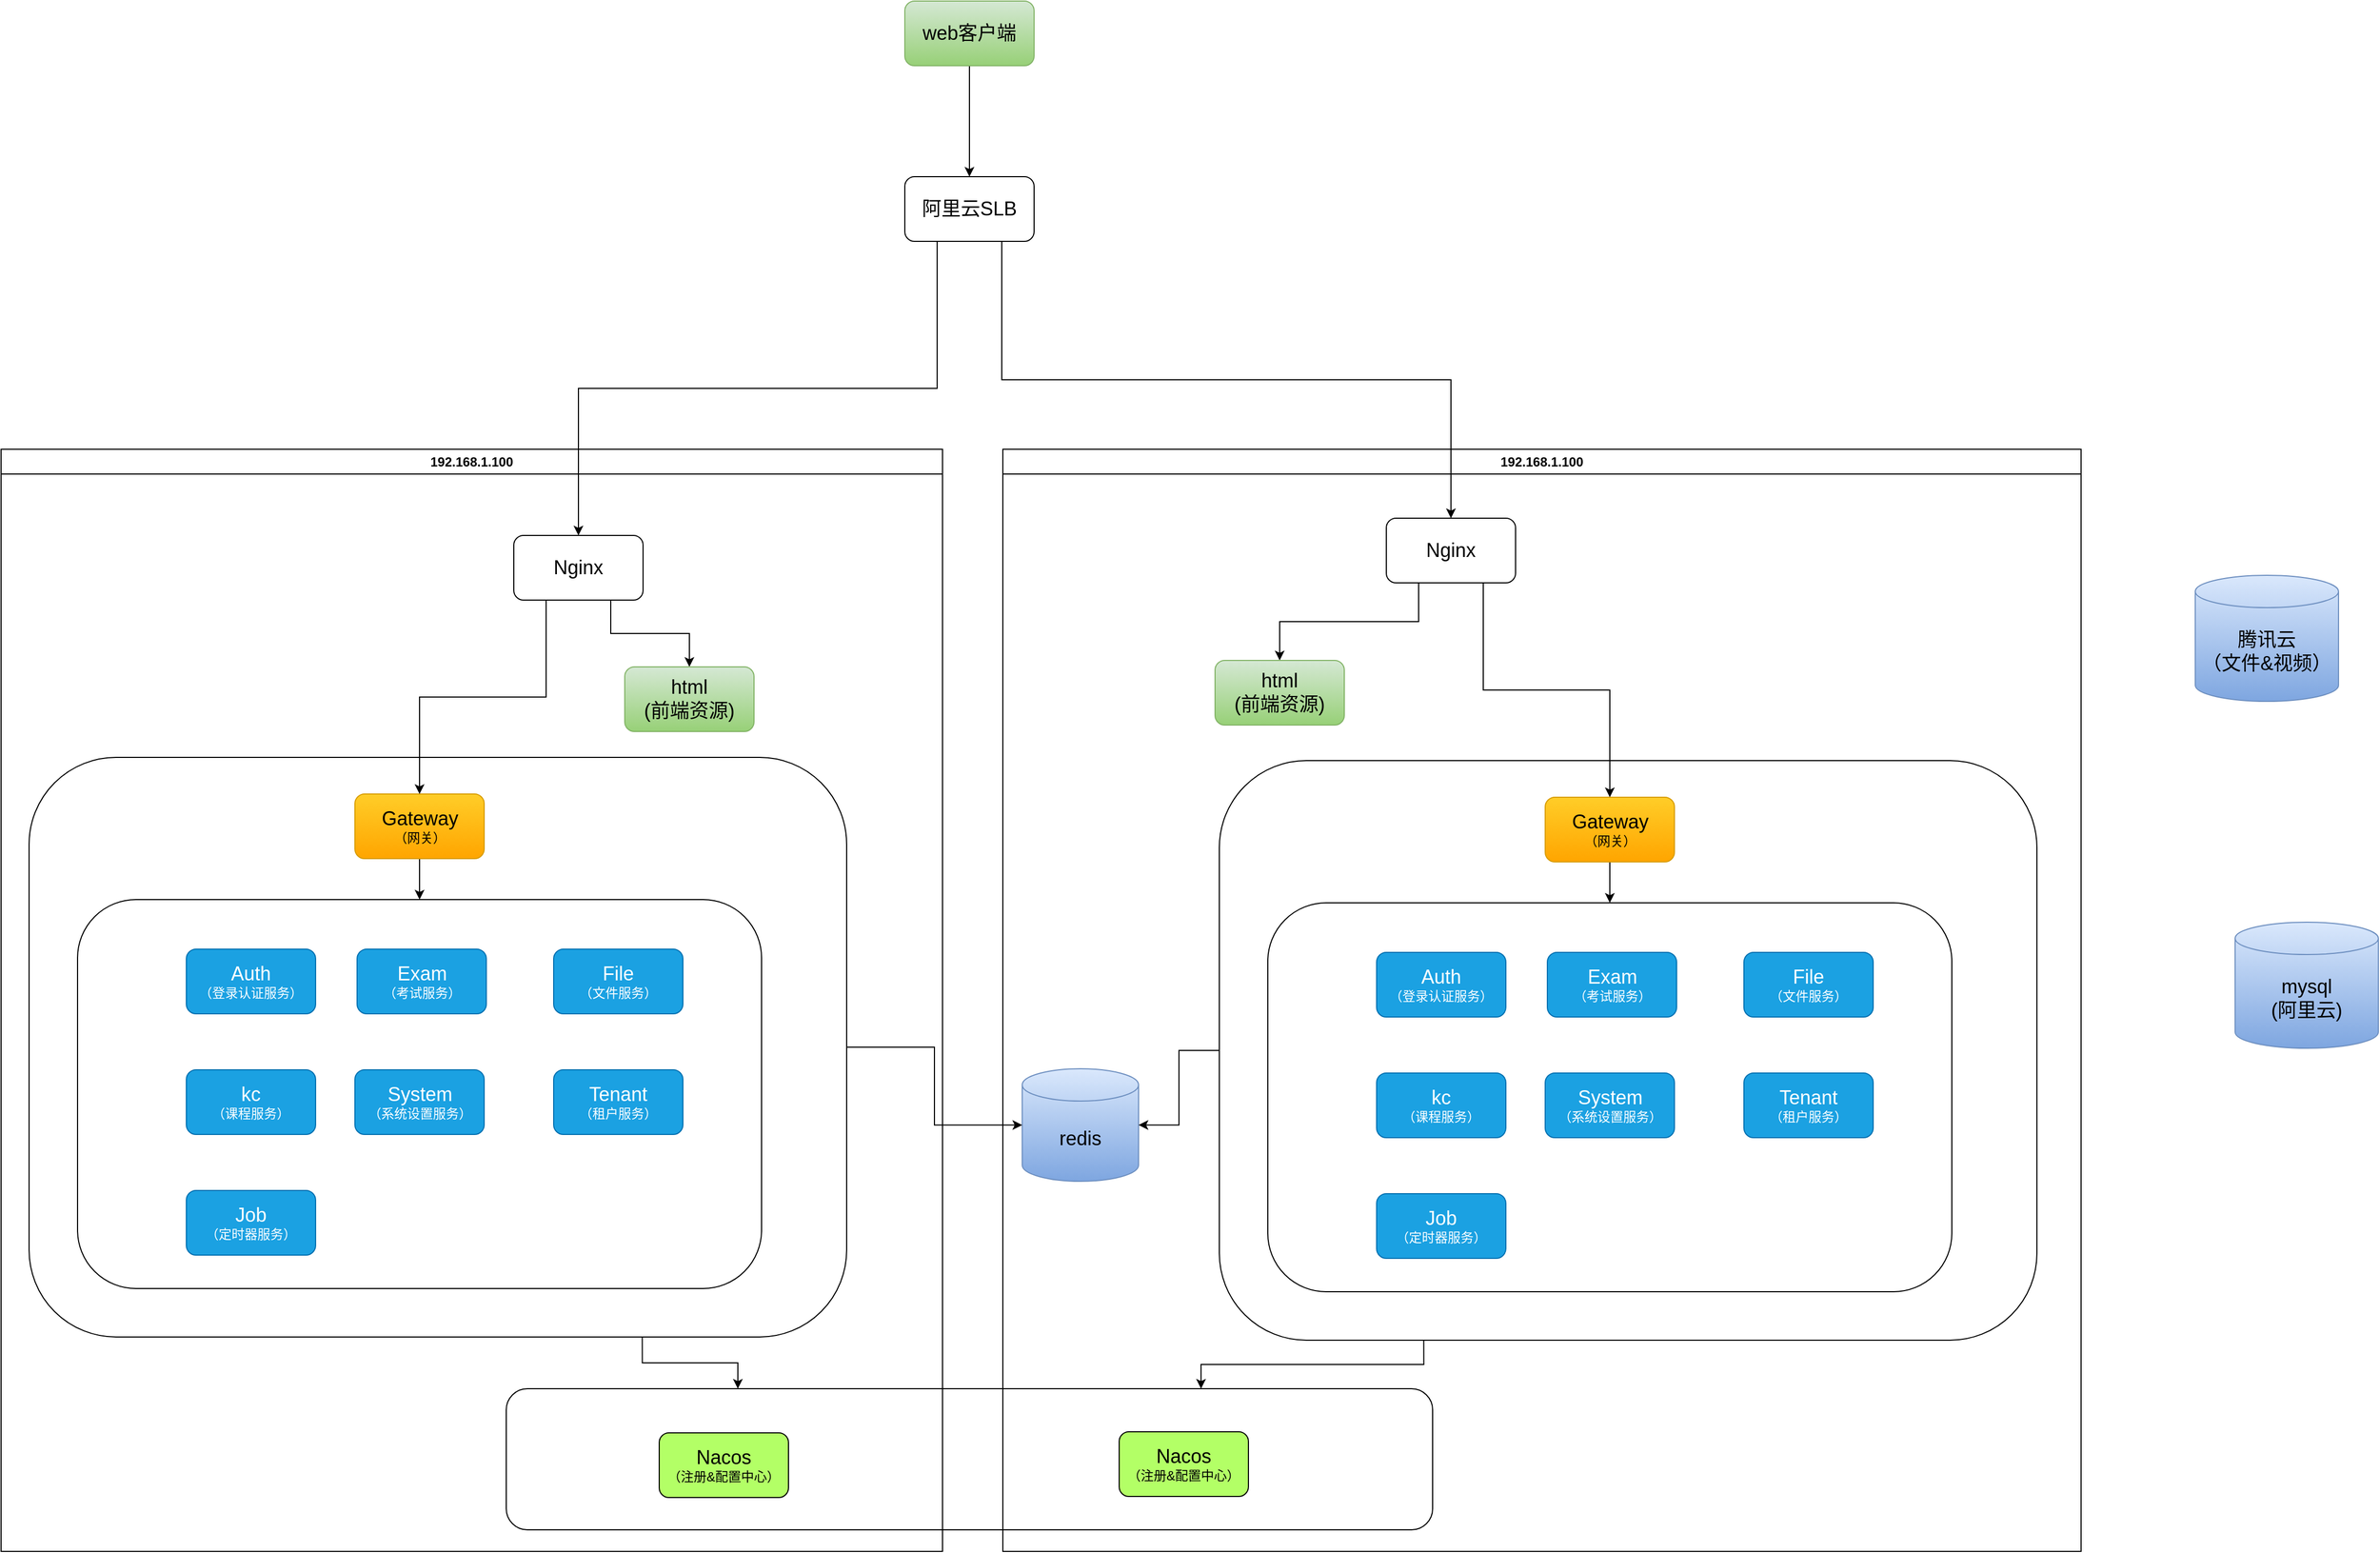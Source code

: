 <mxfile version="24.7.12">
  <diagram id="aS9pjdUC0Do7hMSleVWt" name="第 1 页">
    <mxGraphModel dx="4287" dy="2269" grid="0" gridSize="10" guides="1" tooltips="1" connect="1" arrows="1" fold="1" page="1" pageScale="1" pageWidth="3300" pageHeight="2339" background="none" math="0" shadow="0">
      <root>
        <mxCell id="0" />
        <mxCell id="1" parent="0" />
        <mxCell id="PUpS1tQJ0lUEvFyYIJLh-29" value="" style="rounded=1;whiteSpace=wrap;html=1;" vertex="1" parent="1">
          <mxGeometry x="685" y="1362" width="860" height="131" as="geometry" />
        </mxCell>
        <mxCell id="RPVrYkw0YZt2wrHHsJ2X-13" value="192.168.1.100" style="swimlane;whiteSpace=wrap;html=1;" parent="1" vertex="1">
          <mxGeometry x="216" y="490" width="874" height="1023" as="geometry" />
        </mxCell>
        <mxCell id="650IIXOIDKGoNLVYWwJo-11" value="" style="rounded=1;whiteSpace=wrap;html=1;" parent="RPVrYkw0YZt2wrHHsJ2X-13" vertex="1">
          <mxGeometry x="26" y="286" width="759" height="538" as="geometry" />
        </mxCell>
        <mxCell id="650IIXOIDKGoNLVYWwJo-13" style="edgeStyle=orthogonalEdgeStyle;rounded=0;orthogonalLoop=1;jettySize=auto;html=1;exitX=0.5;exitY=1;exitDx=0;exitDy=0;" parent="RPVrYkw0YZt2wrHHsJ2X-13" source="RPVrYkw0YZt2wrHHsJ2X-15" target="650IIXOIDKGoNLVYWwJo-10" edge="1">
          <mxGeometry relative="1" as="geometry" />
        </mxCell>
        <mxCell id="RPVrYkw0YZt2wrHHsJ2X-15" value="&lt;font style=&quot;font-size: 18px;&quot;&gt;Gateway&lt;/font&gt;&lt;br&gt;（网关）" style="rounded=1;whiteSpace=wrap;html=1;fillColor=#ffcd28;strokeColor=#d79b00;gradientColor=#ffa500;" parent="RPVrYkw0YZt2wrHHsJ2X-13" vertex="1">
          <mxGeometry x="328.5" y="320" width="120" height="60" as="geometry" />
        </mxCell>
        <mxCell id="650IIXOIDKGoNLVYWwJo-5" style="edgeStyle=orthogonalEdgeStyle;rounded=0;orthogonalLoop=1;jettySize=auto;html=1;exitX=0.25;exitY=1;exitDx=0;exitDy=0;entryX=0.5;entryY=0;entryDx=0;entryDy=0;" parent="RPVrYkw0YZt2wrHHsJ2X-13" source="RPVrYkw0YZt2wrHHsJ2X-46" target="RPVrYkw0YZt2wrHHsJ2X-15" edge="1">
          <mxGeometry relative="1" as="geometry" />
        </mxCell>
        <mxCell id="650IIXOIDKGoNLVYWwJo-15" style="edgeStyle=orthogonalEdgeStyle;rounded=0;orthogonalLoop=1;jettySize=auto;html=1;exitX=0.75;exitY=1;exitDx=0;exitDy=0;entryX=0.5;entryY=0;entryDx=0;entryDy=0;" parent="RPVrYkw0YZt2wrHHsJ2X-13" source="RPVrYkw0YZt2wrHHsJ2X-46" target="650IIXOIDKGoNLVYWwJo-14" edge="1">
          <mxGeometry relative="1" as="geometry" />
        </mxCell>
        <mxCell id="RPVrYkw0YZt2wrHHsJ2X-46" value="&lt;font style=&quot;font-size: 18px;&quot;&gt;Nginx&lt;/font&gt;" style="rounded=1;whiteSpace=wrap;html=1;fillColor=#FFFFFF;" parent="RPVrYkw0YZt2wrHHsJ2X-13" vertex="1">
          <mxGeometry x="476" y="80" width="120" height="60" as="geometry" />
        </mxCell>
        <mxCell id="650IIXOIDKGoNLVYWwJo-10" value="" style="rounded=1;whiteSpace=wrap;html=1;" parent="RPVrYkw0YZt2wrHHsJ2X-13" vertex="1">
          <mxGeometry x="71" y="418" width="635" height="361" as="geometry" />
        </mxCell>
        <mxCell id="RPVrYkw0YZt2wrHHsJ2X-16" value="&lt;font style=&quot;font-size: 18px;&quot;&gt;Auth&lt;/font&gt;&lt;br&gt;（登录认证服务）" style="rounded=1;whiteSpace=wrap;html=1;fillColor=#1ba1e2;strokeColor=#006EAF;fontColor=#ffffff;" parent="RPVrYkw0YZt2wrHHsJ2X-13" vertex="1">
          <mxGeometry x="172" y="464" width="120" height="60" as="geometry" />
        </mxCell>
        <mxCell id="RPVrYkw0YZt2wrHHsJ2X-17" value="&lt;span style=&quot;font-size: 18px;&quot;&gt;Exam&lt;/span&gt;&lt;br&gt;（考试服务）" style="rounded=1;whiteSpace=wrap;html=1;fillColor=#1ba1e2;strokeColor=#006EAF;fontColor=#ffffff;" parent="RPVrYkw0YZt2wrHHsJ2X-13" vertex="1">
          <mxGeometry x="330.5" y="464" width="120" height="60" as="geometry" />
        </mxCell>
        <mxCell id="RPVrYkw0YZt2wrHHsJ2X-18" value="&lt;span style=&quot;font-size: 18px;&quot;&gt;Tenant&lt;/span&gt;&lt;br&gt;（租户服务）" style="rounded=1;whiteSpace=wrap;html=1;fillColor=#1ba1e2;strokeColor=#006EAF;fontColor=#ffffff;" parent="RPVrYkw0YZt2wrHHsJ2X-13" vertex="1">
          <mxGeometry x="513" y="576" width="120" height="60" as="geometry" />
        </mxCell>
        <mxCell id="650IIXOIDKGoNLVYWwJo-6" value="&lt;span style=&quot;font-size: 18px;&quot;&gt;kc&lt;/span&gt;&lt;br&gt;（课程服务）" style="rounded=1;whiteSpace=wrap;html=1;fillColor=#1ba1e2;strokeColor=#006EAF;fontColor=#ffffff;" parent="RPVrYkw0YZt2wrHHsJ2X-13" vertex="1">
          <mxGeometry x="172" y="576" width="120" height="60" as="geometry" />
        </mxCell>
        <mxCell id="650IIXOIDKGoNLVYWwJo-7" value="&lt;span style=&quot;font-size: 18px;&quot;&gt;System&lt;/span&gt;&lt;div&gt;（系统设置服务）&lt;/div&gt;" style="rounded=1;whiteSpace=wrap;html=1;fillColor=#1ba1e2;strokeColor=#006EAF;fontColor=#ffffff;" parent="RPVrYkw0YZt2wrHHsJ2X-13" vertex="1">
          <mxGeometry x="328.5" y="576" width="120" height="60" as="geometry" />
        </mxCell>
        <mxCell id="650IIXOIDKGoNLVYWwJo-8" value="&lt;span style=&quot;font-size: 18px;&quot;&gt;File&lt;/span&gt;&lt;br&gt;&lt;div&gt;（文件服务）&lt;/div&gt;" style="rounded=1;whiteSpace=wrap;html=1;fillColor=#1ba1e2;strokeColor=#006EAF;fontColor=#ffffff;" parent="RPVrYkw0YZt2wrHHsJ2X-13" vertex="1">
          <mxGeometry x="513" y="464" width="120" height="60" as="geometry" />
        </mxCell>
        <mxCell id="650IIXOIDKGoNLVYWwJo-9" value="&lt;span style=&quot;font-size: 18px;&quot;&gt;Job&lt;/span&gt;&lt;br&gt;&lt;div&gt;（定时器&lt;span style=&quot;background-color: initial;&quot;&gt;服务）&lt;/span&gt;&lt;/div&gt;" style="rounded=1;whiteSpace=wrap;html=1;fillColor=#1ba1e2;strokeColor=#006EAF;fontColor=#ffffff;" parent="RPVrYkw0YZt2wrHHsJ2X-13" vertex="1">
          <mxGeometry x="172" y="688" width="120" height="60" as="geometry" />
        </mxCell>
        <mxCell id="650IIXOIDKGoNLVYWwJo-14" value="&lt;span style=&quot;font-size: 18px;&quot;&gt;html&lt;br&gt;(&lt;/span&gt;&lt;span style=&quot;font-size: 18px;&quot;&gt;前端资源&lt;/span&gt;&lt;span style=&quot;font-size: 18px;&quot;&gt;)&lt;/span&gt;" style="rounded=1;whiteSpace=wrap;html=1;fillColor=#d5e8d4;strokeColor=#82b366;gradientColor=#97d077;" parent="RPVrYkw0YZt2wrHHsJ2X-13" vertex="1">
          <mxGeometry x="579" y="202" width="120" height="60" as="geometry" />
        </mxCell>
        <mxCell id="RPVrYkw0YZt2wrHHsJ2X-14" value="&lt;font style=&quot;font-size: 18px;&quot;&gt;Nacos&lt;/font&gt;&lt;br&gt;（注册&amp;amp;配置中心）" style="rounded=1;whiteSpace=wrap;html=1;fillColor=#B3FF66;" parent="RPVrYkw0YZt2wrHHsJ2X-13" vertex="1">
          <mxGeometry x="611" y="913" width="120" height="60" as="geometry" />
        </mxCell>
        <mxCell id="PUpS1tQJ0lUEvFyYIJLh-37" style="edgeStyle=orthogonalEdgeStyle;rounded=0;orthogonalLoop=1;jettySize=auto;html=1;exitX=0.5;exitY=1;exitDx=0;exitDy=0;" edge="1" parent="1" source="RPVrYkw0YZt2wrHHsJ2X-51" target="PUpS1tQJ0lUEvFyYIJLh-36">
          <mxGeometry relative="1" as="geometry" />
        </mxCell>
        <mxCell id="RPVrYkw0YZt2wrHHsJ2X-51" value="&lt;span style=&quot;font-size: 18px;&quot;&gt;web客户端&lt;/span&gt;" style="rounded=1;whiteSpace=wrap;html=1;fillColor=#d5e8d4;gradientColor=#97d077;strokeColor=#82b366;" parent="1" vertex="1">
          <mxGeometry x="1055" y="74" width="120" height="60" as="geometry" />
        </mxCell>
        <mxCell id="PUpS1tQJ0lUEvFyYIJLh-1" value="192.168.1.100" style="swimlane;whiteSpace=wrap;html=1;" vertex="1" parent="1">
          <mxGeometry x="1146" y="490" width="1001" height="1023" as="geometry" />
        </mxCell>
        <mxCell id="PUpS1tQJ0lUEvFyYIJLh-3" value="" style="rounded=1;whiteSpace=wrap;html=1;" vertex="1" parent="PUpS1tQJ0lUEvFyYIJLh-1">
          <mxGeometry x="201" y="289" width="759" height="538" as="geometry" />
        </mxCell>
        <mxCell id="PUpS1tQJ0lUEvFyYIJLh-4" style="edgeStyle=orthogonalEdgeStyle;rounded=0;orthogonalLoop=1;jettySize=auto;html=1;exitX=0.5;exitY=1;exitDx=0;exitDy=0;" edge="1" parent="PUpS1tQJ0lUEvFyYIJLh-1" source="PUpS1tQJ0lUEvFyYIJLh-5" target="PUpS1tQJ0lUEvFyYIJLh-9">
          <mxGeometry relative="1" as="geometry" />
        </mxCell>
        <mxCell id="PUpS1tQJ0lUEvFyYIJLh-5" value="&lt;font style=&quot;font-size: 18px;&quot;&gt;Gateway&lt;/font&gt;&lt;br&gt;（网关）" style="rounded=1;whiteSpace=wrap;html=1;fillColor=#ffcd28;strokeColor=#d79b00;gradientColor=#ffa500;" vertex="1" parent="PUpS1tQJ0lUEvFyYIJLh-1">
          <mxGeometry x="503.5" y="323" width="120" height="60" as="geometry" />
        </mxCell>
        <mxCell id="PUpS1tQJ0lUEvFyYIJLh-6" style="edgeStyle=orthogonalEdgeStyle;rounded=0;orthogonalLoop=1;jettySize=auto;html=1;entryX=0.5;entryY=0;entryDx=0;entryDy=0;exitX=0.75;exitY=1;exitDx=0;exitDy=0;" edge="1" parent="PUpS1tQJ0lUEvFyYIJLh-1" source="PUpS1tQJ0lUEvFyYIJLh-8" target="PUpS1tQJ0lUEvFyYIJLh-5">
          <mxGeometry relative="1" as="geometry">
            <mxPoint x="627" y="179" as="sourcePoint" />
          </mxGeometry>
        </mxCell>
        <mxCell id="PUpS1tQJ0lUEvFyYIJLh-7" style="edgeStyle=orthogonalEdgeStyle;rounded=0;orthogonalLoop=1;jettySize=auto;html=1;exitX=0.25;exitY=1;exitDx=0;exitDy=0;entryX=0.5;entryY=0;entryDx=0;entryDy=0;" edge="1" parent="PUpS1tQJ0lUEvFyYIJLh-1" source="PUpS1tQJ0lUEvFyYIJLh-8" target="PUpS1tQJ0lUEvFyYIJLh-17">
          <mxGeometry relative="1" as="geometry" />
        </mxCell>
        <mxCell id="PUpS1tQJ0lUEvFyYIJLh-8" value="&lt;font style=&quot;font-size: 18px;&quot;&gt;Nginx&lt;/font&gt;" style="rounded=1;whiteSpace=wrap;html=1;fillColor=#FFFFFF;" vertex="1" parent="PUpS1tQJ0lUEvFyYIJLh-1">
          <mxGeometry x="356" y="64" width="120" height="60" as="geometry" />
        </mxCell>
        <mxCell id="PUpS1tQJ0lUEvFyYIJLh-9" value="" style="rounded=1;whiteSpace=wrap;html=1;" vertex="1" parent="PUpS1tQJ0lUEvFyYIJLh-1">
          <mxGeometry x="246" y="421" width="635" height="361" as="geometry" />
        </mxCell>
        <mxCell id="PUpS1tQJ0lUEvFyYIJLh-10" value="&lt;font style=&quot;font-size: 18px;&quot;&gt;Auth&lt;/font&gt;&lt;br&gt;（登录认证服务）" style="rounded=1;whiteSpace=wrap;html=1;fillColor=#1ba1e2;strokeColor=#006EAF;fontColor=#ffffff;" vertex="1" parent="PUpS1tQJ0lUEvFyYIJLh-1">
          <mxGeometry x="347" y="467" width="120" height="60" as="geometry" />
        </mxCell>
        <mxCell id="PUpS1tQJ0lUEvFyYIJLh-11" value="&lt;span style=&quot;font-size: 18px;&quot;&gt;Exam&lt;/span&gt;&lt;br&gt;（考试服务）" style="rounded=1;whiteSpace=wrap;html=1;fillColor=#1ba1e2;strokeColor=#006EAF;fontColor=#ffffff;" vertex="1" parent="PUpS1tQJ0lUEvFyYIJLh-1">
          <mxGeometry x="505.5" y="467" width="120" height="60" as="geometry" />
        </mxCell>
        <mxCell id="PUpS1tQJ0lUEvFyYIJLh-12" value="&lt;span style=&quot;font-size: 18px;&quot;&gt;Tenant&lt;/span&gt;&lt;br&gt;（租户服务）" style="rounded=1;whiteSpace=wrap;html=1;fillColor=#1ba1e2;strokeColor=#006EAF;fontColor=#ffffff;" vertex="1" parent="PUpS1tQJ0lUEvFyYIJLh-1">
          <mxGeometry x="688" y="579" width="120" height="60" as="geometry" />
        </mxCell>
        <mxCell id="PUpS1tQJ0lUEvFyYIJLh-13" value="&lt;span style=&quot;font-size: 18px;&quot;&gt;kc&lt;/span&gt;&lt;br&gt;（课程服务）" style="rounded=1;whiteSpace=wrap;html=1;fillColor=#1ba1e2;strokeColor=#006EAF;fontColor=#ffffff;" vertex="1" parent="PUpS1tQJ0lUEvFyYIJLh-1">
          <mxGeometry x="347" y="579" width="120" height="60" as="geometry" />
        </mxCell>
        <mxCell id="PUpS1tQJ0lUEvFyYIJLh-14" value="&lt;span style=&quot;font-size: 18px;&quot;&gt;System&lt;/span&gt;&lt;div&gt;（系统设置服务）&lt;/div&gt;" style="rounded=1;whiteSpace=wrap;html=1;fillColor=#1ba1e2;strokeColor=#006EAF;fontColor=#ffffff;" vertex="1" parent="PUpS1tQJ0lUEvFyYIJLh-1">
          <mxGeometry x="503.5" y="579" width="120" height="60" as="geometry" />
        </mxCell>
        <mxCell id="PUpS1tQJ0lUEvFyYIJLh-15" value="&lt;span style=&quot;font-size: 18px;&quot;&gt;File&lt;/span&gt;&lt;br&gt;&lt;div&gt;（文件服务）&lt;/div&gt;" style="rounded=1;whiteSpace=wrap;html=1;fillColor=#1ba1e2;strokeColor=#006EAF;fontColor=#ffffff;" vertex="1" parent="PUpS1tQJ0lUEvFyYIJLh-1">
          <mxGeometry x="688" y="467" width="120" height="60" as="geometry" />
        </mxCell>
        <mxCell id="PUpS1tQJ0lUEvFyYIJLh-16" value="&lt;span style=&quot;font-size: 18px;&quot;&gt;Job&lt;/span&gt;&lt;br&gt;&lt;div&gt;（定时器&lt;span style=&quot;background-color: initial;&quot;&gt;服务）&lt;/span&gt;&lt;/div&gt;" style="rounded=1;whiteSpace=wrap;html=1;fillColor=#1ba1e2;strokeColor=#006EAF;fontColor=#ffffff;" vertex="1" parent="PUpS1tQJ0lUEvFyYIJLh-1">
          <mxGeometry x="347" y="691" width="120" height="60" as="geometry" />
        </mxCell>
        <mxCell id="PUpS1tQJ0lUEvFyYIJLh-17" value="&lt;span style=&quot;font-size: 18px;&quot;&gt;html&lt;br&gt;(&lt;/span&gt;&lt;span style=&quot;font-size: 18px;&quot;&gt;前端资源&lt;/span&gt;&lt;span style=&quot;font-size: 18px;&quot;&gt;)&lt;/span&gt;" style="rounded=1;whiteSpace=wrap;html=1;fillColor=#d5e8d4;strokeColor=#82b366;gradientColor=#97d077;" vertex="1" parent="PUpS1tQJ0lUEvFyYIJLh-1">
          <mxGeometry x="197" y="196" width="120" height="60" as="geometry" />
        </mxCell>
        <mxCell id="PUpS1tQJ0lUEvFyYIJLh-18" value="&lt;font style=&quot;font-size: 18px;&quot;&gt;Nacos&lt;/font&gt;&lt;br&gt;（注册&amp;amp;配置中心）" style="rounded=1;whiteSpace=wrap;html=1;fillColor=#B3FF66;" vertex="1" parent="PUpS1tQJ0lUEvFyYIJLh-1">
          <mxGeometry x="108" y="912" width="120" height="60" as="geometry" />
        </mxCell>
        <mxCell id="PUpS1tQJ0lUEvFyYIJLh-19" value="&lt;font style=&quot;font-size: 18px;&quot;&gt;redis&lt;/font&gt;" style="shape=cylinder3;whiteSpace=wrap;html=1;boundedLbl=1;backgroundOutline=1;size=15;fillColor=#dae8fc;gradientColor=#7ea6e0;strokeColor=#6c8ebf;" vertex="1" parent="PUpS1tQJ0lUEvFyYIJLh-1">
          <mxGeometry x="18" y="575" width="108" height="104.5" as="geometry" />
        </mxCell>
        <mxCell id="PUpS1tQJ0lUEvFyYIJLh-34" style="edgeStyle=orthogonalEdgeStyle;rounded=0;orthogonalLoop=1;jettySize=auto;html=1;exitX=0;exitY=0.5;exitDx=0;exitDy=0;entryX=1;entryY=0.5;entryDx=0;entryDy=0;entryPerimeter=0;" edge="1" parent="PUpS1tQJ0lUEvFyYIJLh-1" source="PUpS1tQJ0lUEvFyYIJLh-3" target="PUpS1tQJ0lUEvFyYIJLh-19">
          <mxGeometry relative="1" as="geometry" />
        </mxCell>
        <mxCell id="PUpS1tQJ0lUEvFyYIJLh-24" value="&lt;font style=&quot;font-size: 18px;&quot;&gt;mysql&lt;br&gt;(阿里云)&lt;/font&gt;" style="shape=cylinder3;whiteSpace=wrap;html=1;boundedLbl=1;backgroundOutline=1;size=15;fillColor=#dae8fc;gradientColor=#7ea6e0;strokeColor=#6c8ebf;" vertex="1" parent="1">
          <mxGeometry x="2290" y="929" width="133" height="117" as="geometry" />
        </mxCell>
        <mxCell id="PUpS1tQJ0lUEvFyYIJLh-26" value="&lt;span style=&quot;font-size: 18px;&quot;&gt;腾讯云&lt;br&gt;（文件&amp;amp;视频&lt;/span&gt;&lt;span style=&quot;font-size: 18px; background-color: initial;&quot;&gt;）&lt;/span&gt;" style="shape=cylinder3;whiteSpace=wrap;html=1;boundedLbl=1;backgroundOutline=1;size=15;fillColor=#dae8fc;gradientColor=#7ea6e0;strokeColor=#6c8ebf;" vertex="1" parent="1">
          <mxGeometry x="2253" y="607" width="133" height="117" as="geometry" />
        </mxCell>
        <mxCell id="PUpS1tQJ0lUEvFyYIJLh-32" style="edgeStyle=orthogonalEdgeStyle;rounded=0;orthogonalLoop=1;jettySize=auto;html=1;exitX=0.75;exitY=1;exitDx=0;exitDy=0;entryX=0.25;entryY=0;entryDx=0;entryDy=0;" edge="1" parent="1" source="650IIXOIDKGoNLVYWwJo-11" target="PUpS1tQJ0lUEvFyYIJLh-29">
          <mxGeometry relative="1" as="geometry" />
        </mxCell>
        <mxCell id="PUpS1tQJ0lUEvFyYIJLh-33" style="edgeStyle=orthogonalEdgeStyle;rounded=0;orthogonalLoop=1;jettySize=auto;html=1;exitX=0.25;exitY=1;exitDx=0;exitDy=0;entryX=0.75;entryY=0;entryDx=0;entryDy=0;" edge="1" parent="1" source="PUpS1tQJ0lUEvFyYIJLh-3" target="PUpS1tQJ0lUEvFyYIJLh-29">
          <mxGeometry relative="1" as="geometry" />
        </mxCell>
        <mxCell id="PUpS1tQJ0lUEvFyYIJLh-35" style="edgeStyle=orthogonalEdgeStyle;rounded=0;orthogonalLoop=1;jettySize=auto;html=1;exitX=1;exitY=0.5;exitDx=0;exitDy=0;entryX=0;entryY=0.5;entryDx=0;entryDy=0;entryPerimeter=0;" edge="1" parent="1" source="650IIXOIDKGoNLVYWwJo-11" target="PUpS1tQJ0lUEvFyYIJLh-19">
          <mxGeometry relative="1" as="geometry" />
        </mxCell>
        <mxCell id="PUpS1tQJ0lUEvFyYIJLh-38" style="edgeStyle=orthogonalEdgeStyle;rounded=0;orthogonalLoop=1;jettySize=auto;html=1;exitX=0.25;exitY=1;exitDx=0;exitDy=0;" edge="1" parent="1" source="PUpS1tQJ0lUEvFyYIJLh-36" target="RPVrYkw0YZt2wrHHsJ2X-46">
          <mxGeometry relative="1" as="geometry" />
        </mxCell>
        <mxCell id="PUpS1tQJ0lUEvFyYIJLh-39" style="edgeStyle=orthogonalEdgeStyle;rounded=0;orthogonalLoop=1;jettySize=auto;html=1;exitX=0.75;exitY=1;exitDx=0;exitDy=0;" edge="1" parent="1" source="PUpS1tQJ0lUEvFyYIJLh-36" target="PUpS1tQJ0lUEvFyYIJLh-8">
          <mxGeometry relative="1" as="geometry" />
        </mxCell>
        <mxCell id="PUpS1tQJ0lUEvFyYIJLh-36" value="阿里云SLB" style="rounded=1;whiteSpace=wrap;html=1;fontSize=18;" vertex="1" parent="1">
          <mxGeometry x="1055" y="237" width="120" height="60" as="geometry" />
        </mxCell>
      </root>
    </mxGraphModel>
  </diagram>
</mxfile>
